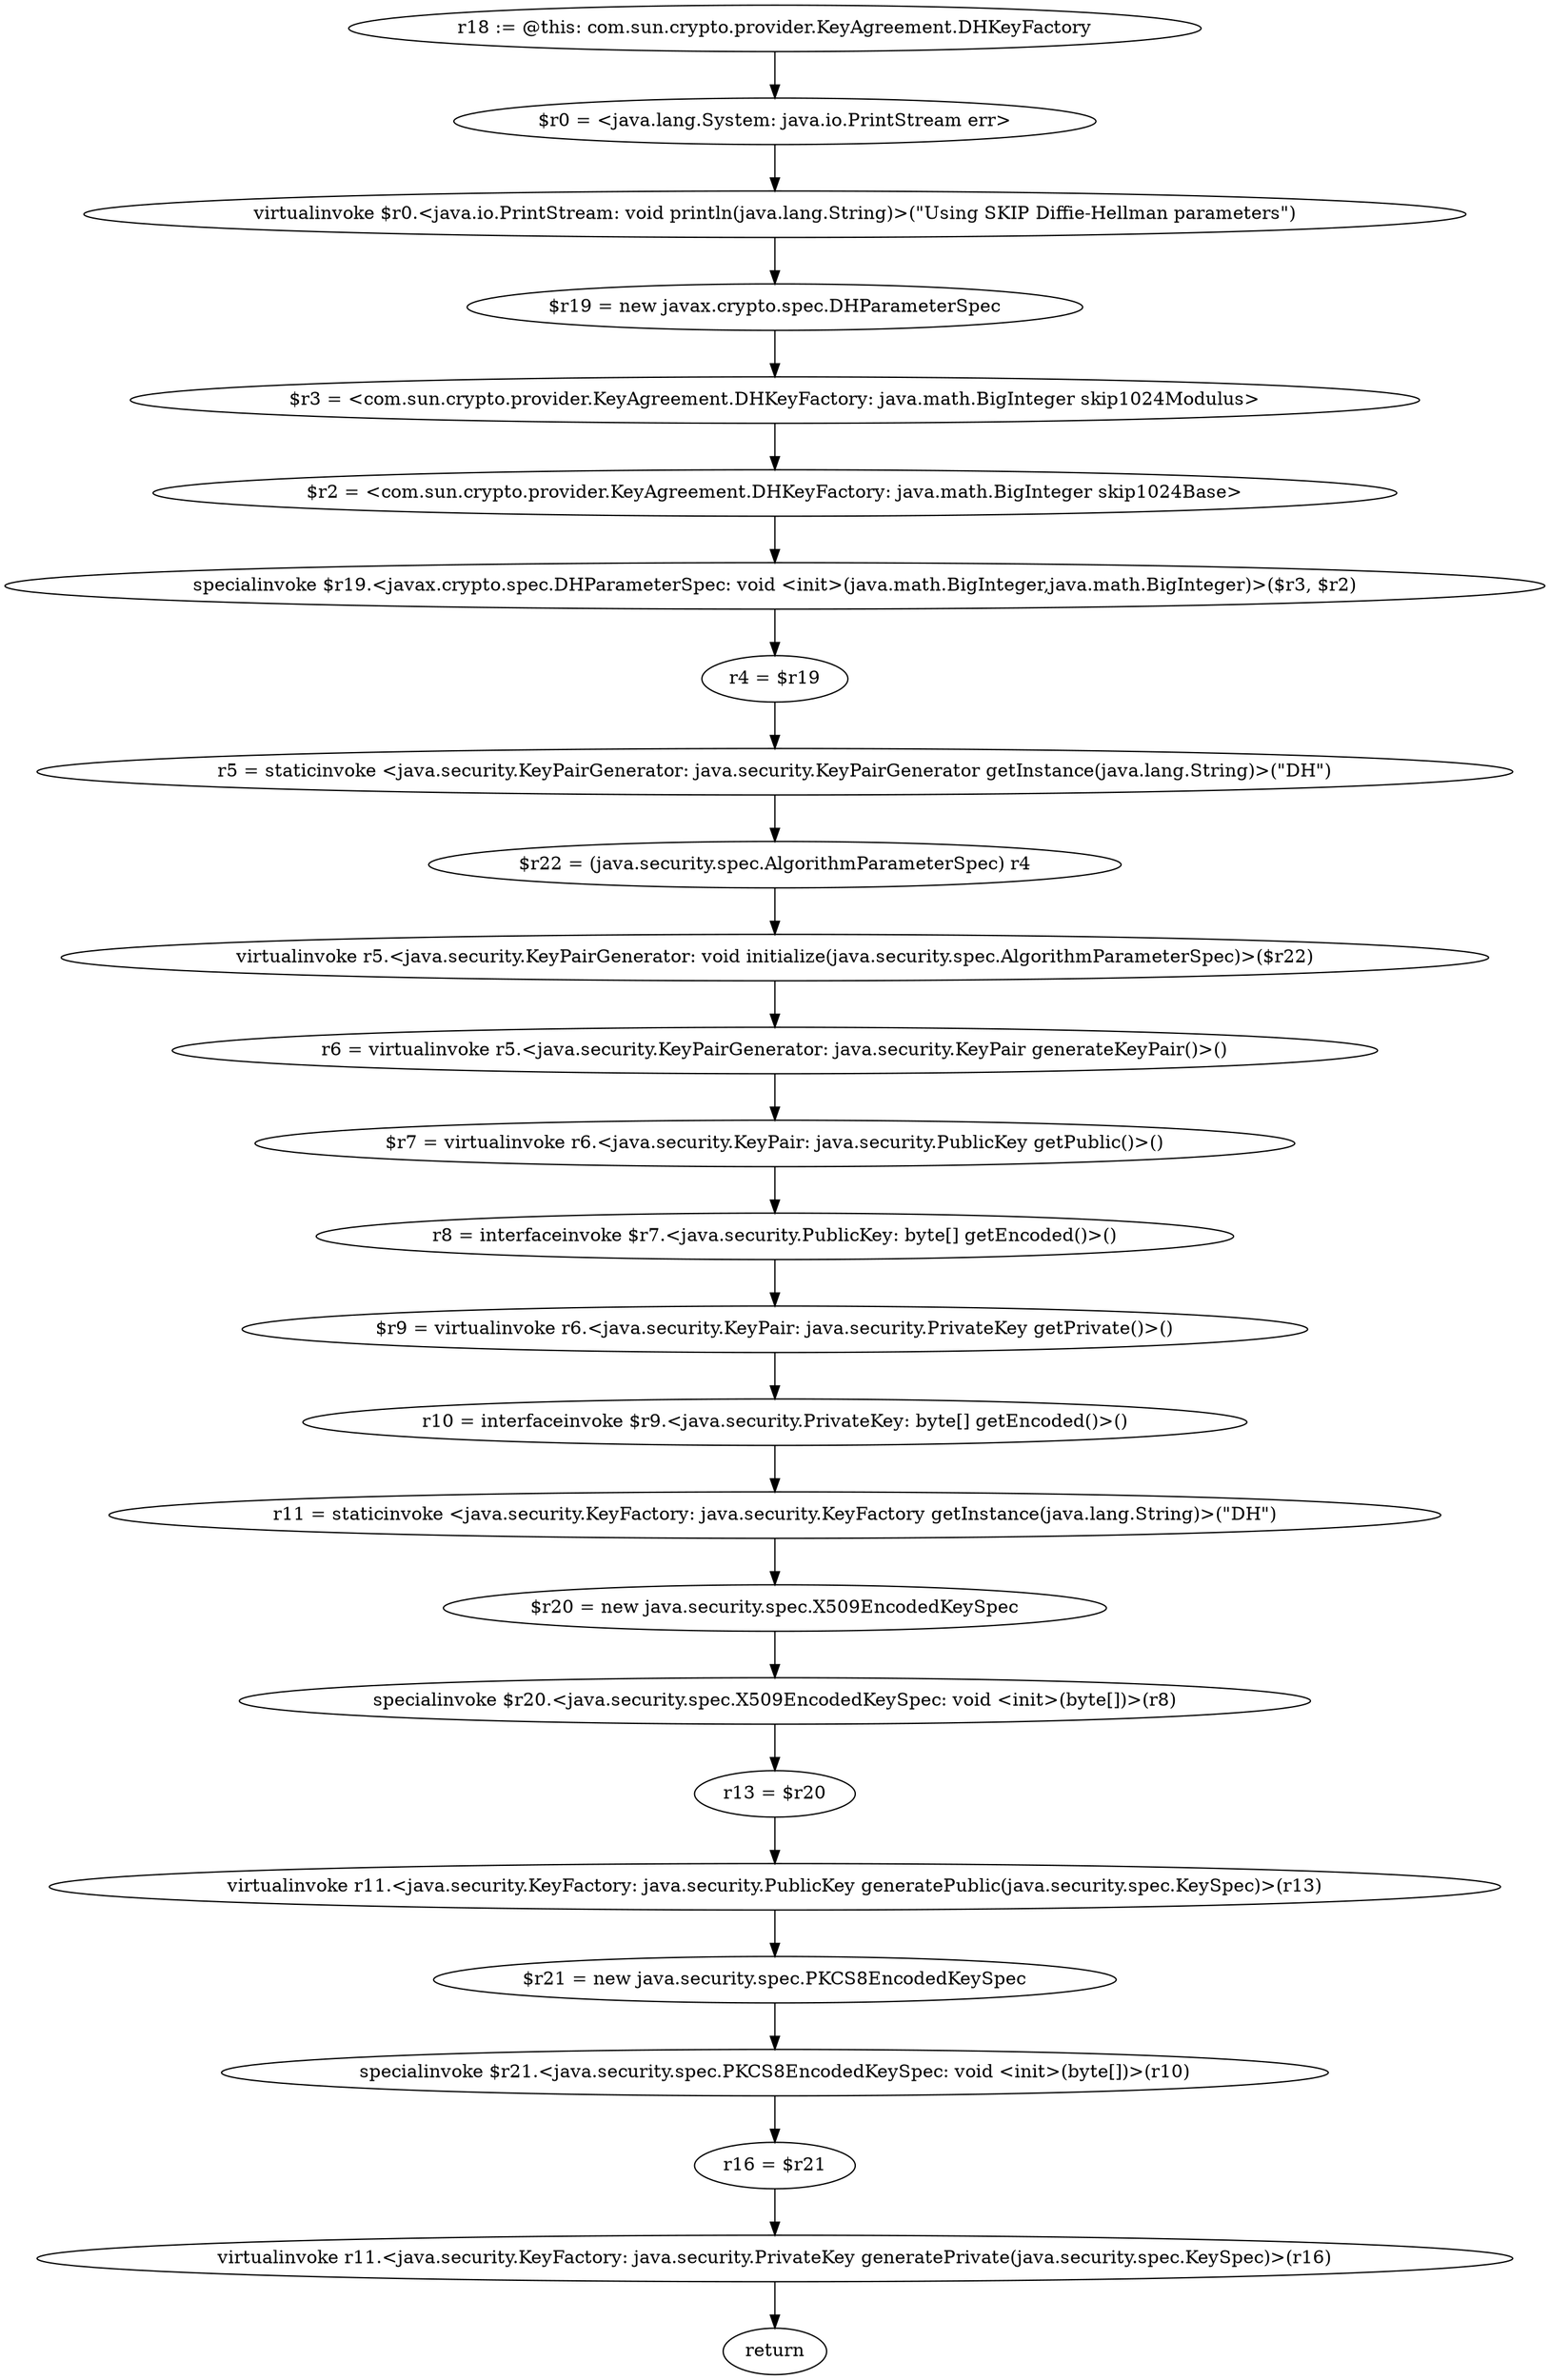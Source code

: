 digraph "unitGraph" {
    "r18 := @this: com.sun.crypto.provider.KeyAgreement.DHKeyFactory"
    "$r0 = <java.lang.System: java.io.PrintStream err>"
    "virtualinvoke $r0.<java.io.PrintStream: void println(java.lang.String)>(\"Using SKIP Diffie-Hellman parameters\")"
    "$r19 = new javax.crypto.spec.DHParameterSpec"
    "$r3 = <com.sun.crypto.provider.KeyAgreement.DHKeyFactory: java.math.BigInteger skip1024Modulus>"
    "$r2 = <com.sun.crypto.provider.KeyAgreement.DHKeyFactory: java.math.BigInteger skip1024Base>"
    "specialinvoke $r19.<javax.crypto.spec.DHParameterSpec: void <init>(java.math.BigInteger,java.math.BigInteger)>($r3, $r2)"
    "r4 = $r19"
    "r5 = staticinvoke <java.security.KeyPairGenerator: java.security.KeyPairGenerator getInstance(java.lang.String)>(\"DH\")"
    "$r22 = (java.security.spec.AlgorithmParameterSpec) r4"
    "virtualinvoke r5.<java.security.KeyPairGenerator: void initialize(java.security.spec.AlgorithmParameterSpec)>($r22)"
    "r6 = virtualinvoke r5.<java.security.KeyPairGenerator: java.security.KeyPair generateKeyPair()>()"
    "$r7 = virtualinvoke r6.<java.security.KeyPair: java.security.PublicKey getPublic()>()"
    "r8 = interfaceinvoke $r7.<java.security.PublicKey: byte[] getEncoded()>()"
    "$r9 = virtualinvoke r6.<java.security.KeyPair: java.security.PrivateKey getPrivate()>()"
    "r10 = interfaceinvoke $r9.<java.security.PrivateKey: byte[] getEncoded()>()"
    "r11 = staticinvoke <java.security.KeyFactory: java.security.KeyFactory getInstance(java.lang.String)>(\"DH\")"
    "$r20 = new java.security.spec.X509EncodedKeySpec"
    "specialinvoke $r20.<java.security.spec.X509EncodedKeySpec: void <init>(byte[])>(r8)"
    "r13 = $r20"
    "virtualinvoke r11.<java.security.KeyFactory: java.security.PublicKey generatePublic(java.security.spec.KeySpec)>(r13)"
    "$r21 = new java.security.spec.PKCS8EncodedKeySpec"
    "specialinvoke $r21.<java.security.spec.PKCS8EncodedKeySpec: void <init>(byte[])>(r10)"
    "r16 = $r21"
    "virtualinvoke r11.<java.security.KeyFactory: java.security.PrivateKey generatePrivate(java.security.spec.KeySpec)>(r16)"
    "return"
    "r18 := @this: com.sun.crypto.provider.KeyAgreement.DHKeyFactory"->"$r0 = <java.lang.System: java.io.PrintStream err>";
    "$r0 = <java.lang.System: java.io.PrintStream err>"->"virtualinvoke $r0.<java.io.PrintStream: void println(java.lang.String)>(\"Using SKIP Diffie-Hellman parameters\")";
    "virtualinvoke $r0.<java.io.PrintStream: void println(java.lang.String)>(\"Using SKIP Diffie-Hellman parameters\")"->"$r19 = new javax.crypto.spec.DHParameterSpec";
    "$r19 = new javax.crypto.spec.DHParameterSpec"->"$r3 = <com.sun.crypto.provider.KeyAgreement.DHKeyFactory: java.math.BigInteger skip1024Modulus>";
    "$r3 = <com.sun.crypto.provider.KeyAgreement.DHKeyFactory: java.math.BigInteger skip1024Modulus>"->"$r2 = <com.sun.crypto.provider.KeyAgreement.DHKeyFactory: java.math.BigInteger skip1024Base>";
    "$r2 = <com.sun.crypto.provider.KeyAgreement.DHKeyFactory: java.math.BigInteger skip1024Base>"->"specialinvoke $r19.<javax.crypto.spec.DHParameterSpec: void <init>(java.math.BigInteger,java.math.BigInteger)>($r3, $r2)";
    "specialinvoke $r19.<javax.crypto.spec.DHParameterSpec: void <init>(java.math.BigInteger,java.math.BigInteger)>($r3, $r2)"->"r4 = $r19";
    "r4 = $r19"->"r5 = staticinvoke <java.security.KeyPairGenerator: java.security.KeyPairGenerator getInstance(java.lang.String)>(\"DH\")";
    "r5 = staticinvoke <java.security.KeyPairGenerator: java.security.KeyPairGenerator getInstance(java.lang.String)>(\"DH\")"->"$r22 = (java.security.spec.AlgorithmParameterSpec) r4";
    "$r22 = (java.security.spec.AlgorithmParameterSpec) r4"->"virtualinvoke r5.<java.security.KeyPairGenerator: void initialize(java.security.spec.AlgorithmParameterSpec)>($r22)";
    "virtualinvoke r5.<java.security.KeyPairGenerator: void initialize(java.security.spec.AlgorithmParameterSpec)>($r22)"->"r6 = virtualinvoke r5.<java.security.KeyPairGenerator: java.security.KeyPair generateKeyPair()>()";
    "r6 = virtualinvoke r5.<java.security.KeyPairGenerator: java.security.KeyPair generateKeyPair()>()"->"$r7 = virtualinvoke r6.<java.security.KeyPair: java.security.PublicKey getPublic()>()";
    "$r7 = virtualinvoke r6.<java.security.KeyPair: java.security.PublicKey getPublic()>()"->"r8 = interfaceinvoke $r7.<java.security.PublicKey: byte[] getEncoded()>()";
    "r8 = interfaceinvoke $r7.<java.security.PublicKey: byte[] getEncoded()>()"->"$r9 = virtualinvoke r6.<java.security.KeyPair: java.security.PrivateKey getPrivate()>()";
    "$r9 = virtualinvoke r6.<java.security.KeyPair: java.security.PrivateKey getPrivate()>()"->"r10 = interfaceinvoke $r9.<java.security.PrivateKey: byte[] getEncoded()>()";
    "r10 = interfaceinvoke $r9.<java.security.PrivateKey: byte[] getEncoded()>()"->"r11 = staticinvoke <java.security.KeyFactory: java.security.KeyFactory getInstance(java.lang.String)>(\"DH\")";
    "r11 = staticinvoke <java.security.KeyFactory: java.security.KeyFactory getInstance(java.lang.String)>(\"DH\")"->"$r20 = new java.security.spec.X509EncodedKeySpec";
    "$r20 = new java.security.spec.X509EncodedKeySpec"->"specialinvoke $r20.<java.security.spec.X509EncodedKeySpec: void <init>(byte[])>(r8)";
    "specialinvoke $r20.<java.security.spec.X509EncodedKeySpec: void <init>(byte[])>(r8)"->"r13 = $r20";
    "r13 = $r20"->"virtualinvoke r11.<java.security.KeyFactory: java.security.PublicKey generatePublic(java.security.spec.KeySpec)>(r13)";
    "virtualinvoke r11.<java.security.KeyFactory: java.security.PublicKey generatePublic(java.security.spec.KeySpec)>(r13)"->"$r21 = new java.security.spec.PKCS8EncodedKeySpec";
    "$r21 = new java.security.spec.PKCS8EncodedKeySpec"->"specialinvoke $r21.<java.security.spec.PKCS8EncodedKeySpec: void <init>(byte[])>(r10)";
    "specialinvoke $r21.<java.security.spec.PKCS8EncodedKeySpec: void <init>(byte[])>(r10)"->"r16 = $r21";
    "r16 = $r21"->"virtualinvoke r11.<java.security.KeyFactory: java.security.PrivateKey generatePrivate(java.security.spec.KeySpec)>(r16)";
    "virtualinvoke r11.<java.security.KeyFactory: java.security.PrivateKey generatePrivate(java.security.spec.KeySpec)>(r16)"->"return";
}
